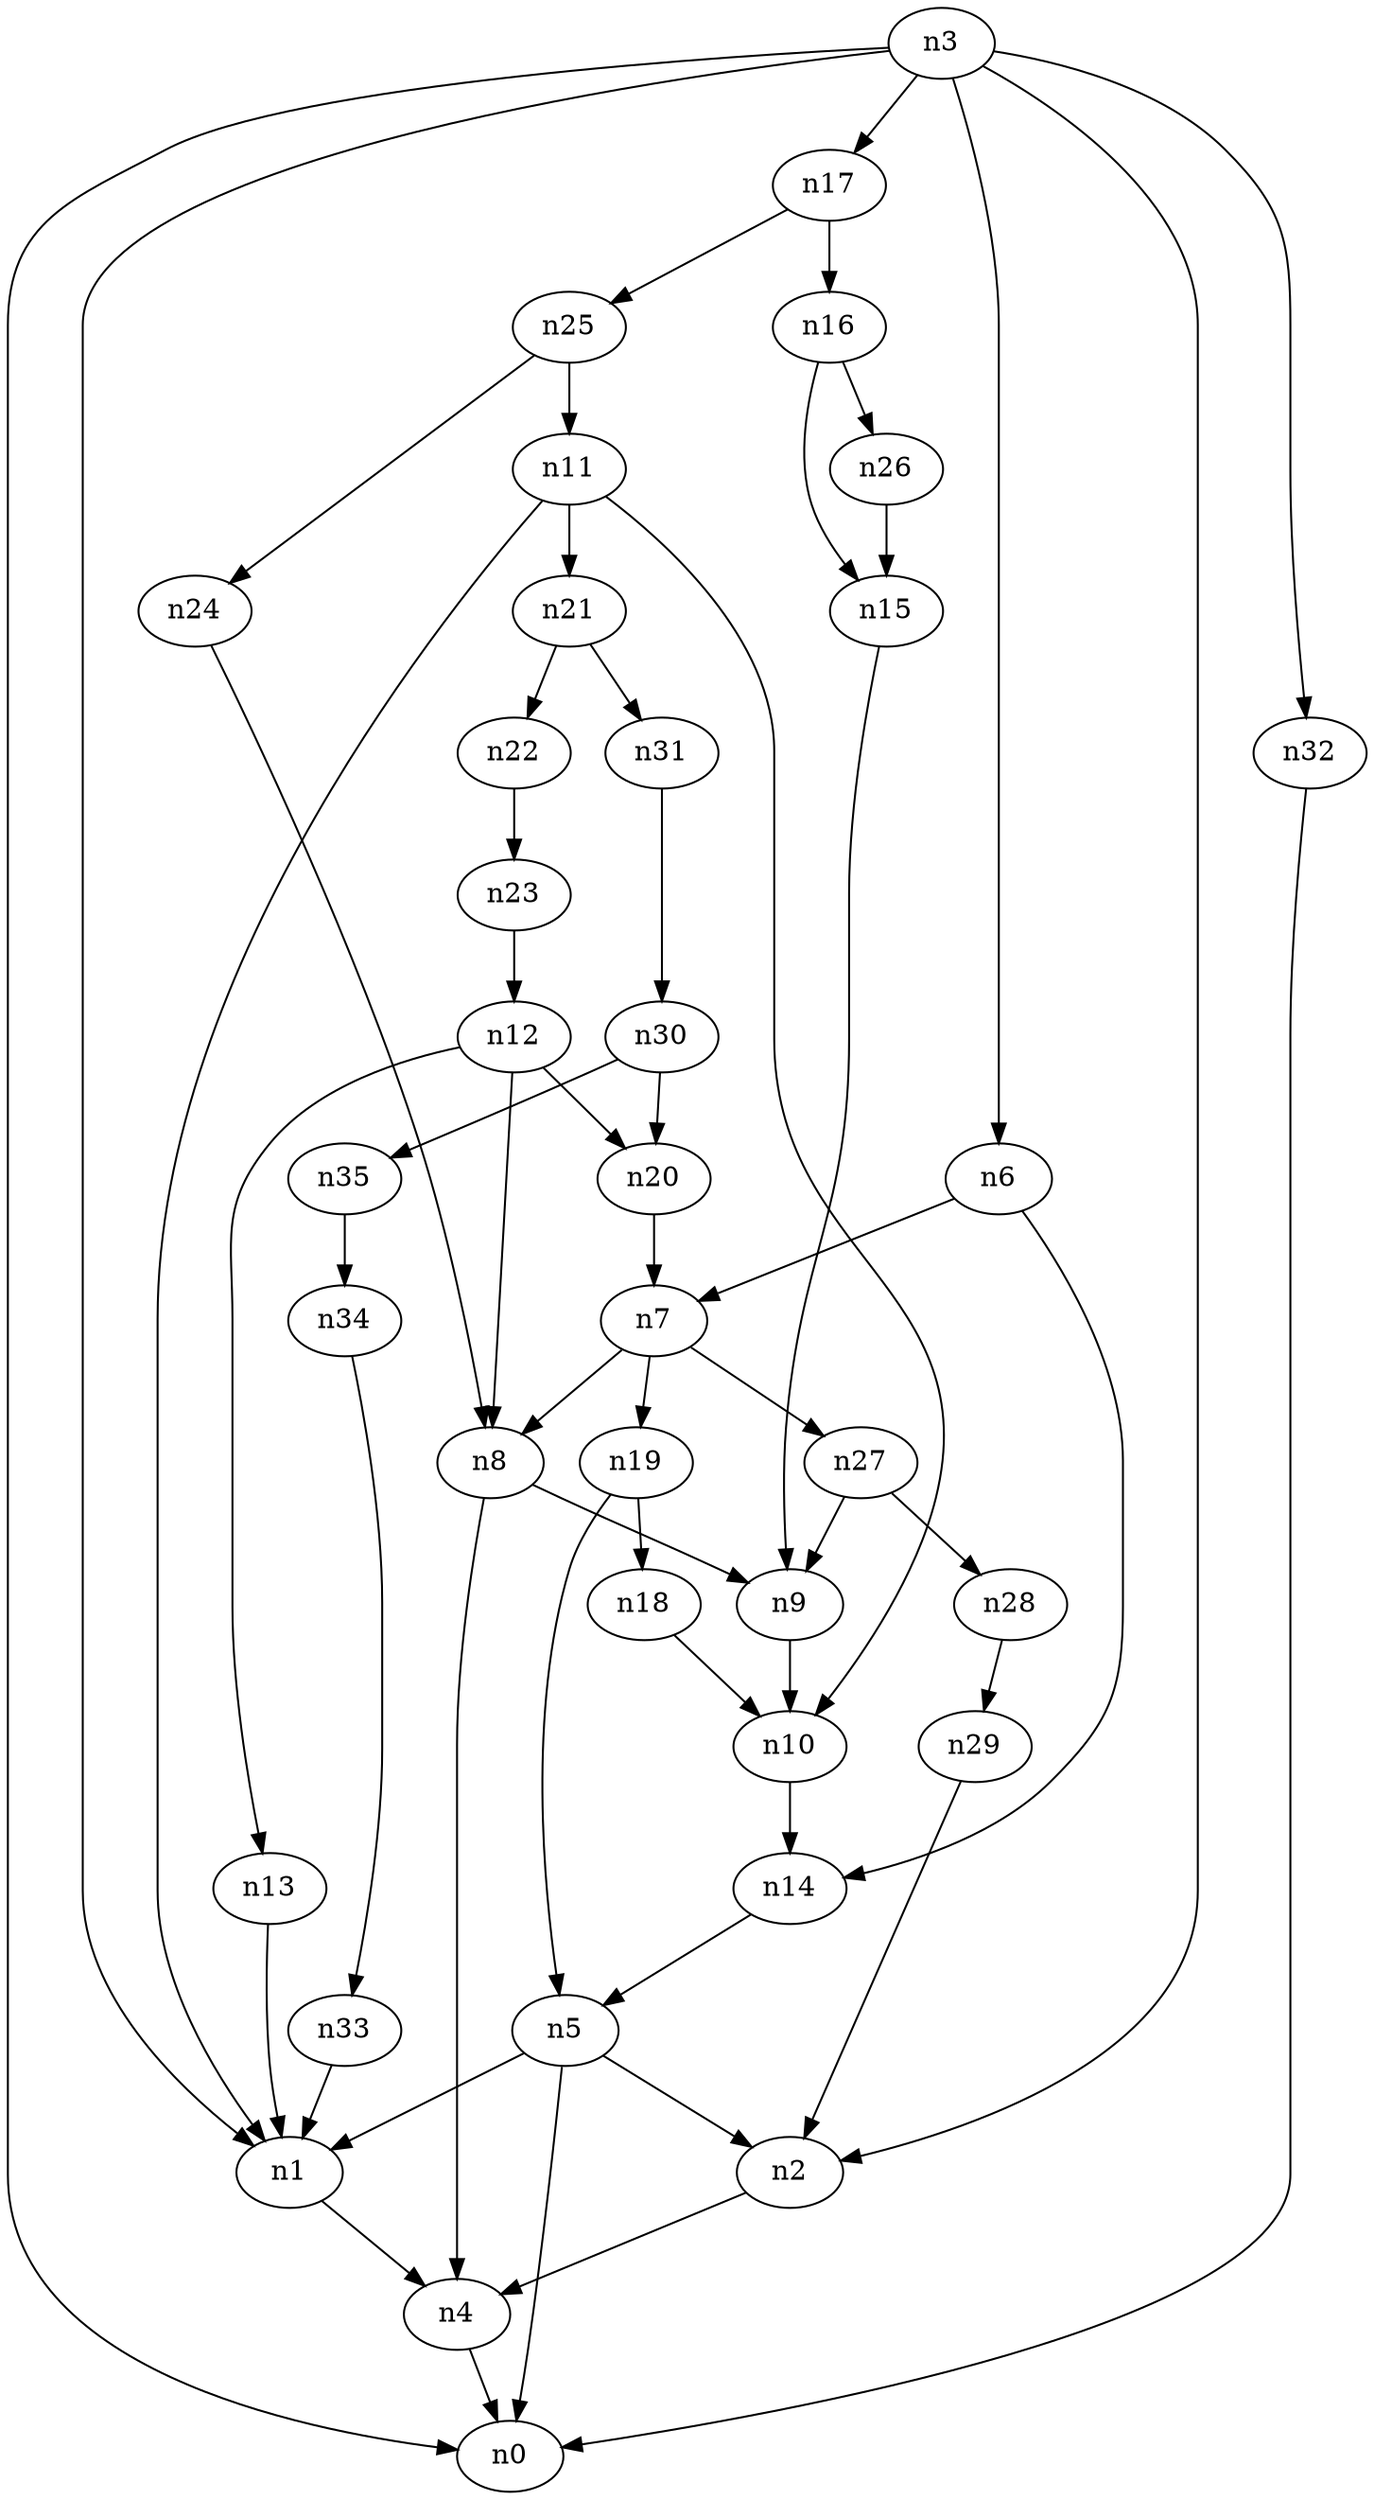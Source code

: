 digraph G {
	n1 -> n4	 [_graphml_id=e4];
	n2 -> n4	 [_graphml_id=e7];
	n3 -> n0	 [_graphml_id=e0];
	n3 -> n1	 [_graphml_id=e3];
	n3 -> n2	 [_graphml_id=e6];
	n3 -> n6	 [_graphml_id=e9];
	n3 -> n17	 [_graphml_id=e26];
	n3 -> n32	 [_graphml_id=e50];
	n4 -> n0	 [_graphml_id=e1];
	n5 -> n0	 [_graphml_id=e2];
	n5 -> n1	 [_graphml_id=e5];
	n5 -> n2	 [_graphml_id=e8];
	n6 -> n7	 [_graphml_id=e10];
	n6 -> n14	 [_graphml_id=e22];
	n7 -> n8	 [_graphml_id=e11];
	n7 -> n19	 [_graphml_id=e29];
	n7 -> n27	 [_graphml_id=e43];
	n8 -> n4	 [_graphml_id=e12];
	n8 -> n9	 [_graphml_id=e13];
	n9 -> n10	 [_graphml_id=e14];
	n10 -> n14	 [_graphml_id=e21];
	n11 -> n1	 [_graphml_id=e16];
	n11 -> n10	 [_graphml_id=e15];
	n11 -> n21	 [_graphml_id=e33];
	n12 -> n8	 [_graphml_id=e17];
	n12 -> n13	 [_graphml_id=e18];
	n12 -> n20	 [_graphml_id=e31];
	n13 -> n1	 [_graphml_id=e19];
	n14 -> n5	 [_graphml_id=e20];
	n15 -> n9	 [_graphml_id=e23];
	n16 -> n15	 [_graphml_id=e24];
	n16 -> n26	 [_graphml_id=e41];
	n17 -> n16	 [_graphml_id=e25];
	n17 -> n25	 [_graphml_id=e39];
	n18 -> n10	 [_graphml_id=e27];
	n19 -> n5	 [_graphml_id=e32];
	n19 -> n18	 [_graphml_id=e28];
	n20 -> n7	 [_graphml_id=e30];
	n21 -> n22	 [_graphml_id=e34];
	n21 -> n31	 [_graphml_id=e49];
	n22 -> n23	 [_graphml_id=e35];
	n23 -> n12	 [_graphml_id=e36];
	n24 -> n8	 [_graphml_id=e37];
	n25 -> n11	 [_graphml_id=e42];
	n25 -> n24	 [_graphml_id=e38];
	n26 -> n15	 [_graphml_id=e40];
	n27 -> n9	 [_graphml_id=e52];
	n27 -> n28	 [_graphml_id=e44];
	n28 -> n29	 [_graphml_id=e45];
	n29 -> n2	 [_graphml_id=e46];
	n30 -> n20	 [_graphml_id=e47];
	n30 -> n35	 [_graphml_id=e56];
	n31 -> n30	 [_graphml_id=e48];
	n32 -> n0	 [_graphml_id=e51];
	n33 -> n1	 [_graphml_id=e53];
	n34 -> n33	 [_graphml_id=e54];
	n35 -> n34	 [_graphml_id=e55];
}
